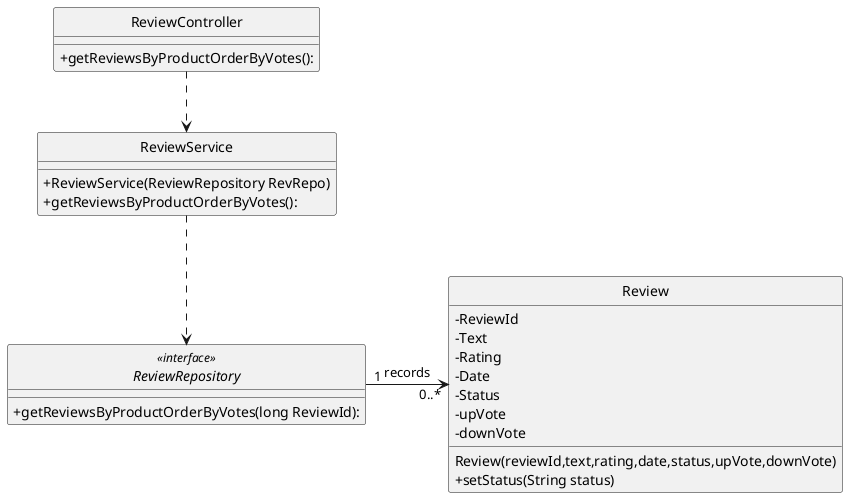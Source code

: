 @startuml
'https://plantuml.com/sequence-diagram

hide circle
skinparam classAttributeIconSize 0

class ReviewController {
    +getReviewsByProductOrderByVotes():
}


class ReviewService {
+ ReviewService(ReviewRepository RevRepo)
+ getReviewsByProductOrderByVotes():
}

interface ReviewRepository <<interface>> {
+ getReviewsByProductOrderByVotes(long ReviewId):
}


class Review{
    -ReviewId
    -Text
    -Rating
    -Date
    -Status
    -upVote
    -downVote
   Review(reviewId,text,rating,date,status,upVote,downVote)
   +setStatus(String status)
}


ReviewRepository "1" -right-> "0..*" Review:  records
ReviewController ..> ReviewService
ReviewService ..> ReviewRepository
@enduml
